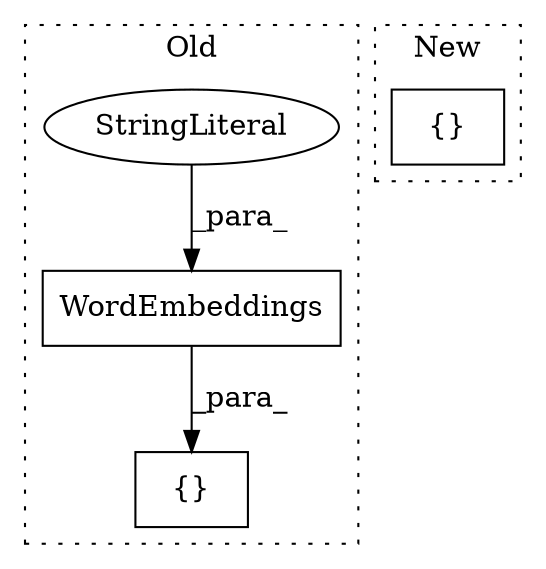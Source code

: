 digraph G {
subgraph cluster0 {
1 [label="WordEmbeddings" a="32" s="1133,1155" l="15,1" shape="box"];
3 [label="{}" a="4" s="1132,1156" l="1,1" shape="box"];
4 [label="StringLiteral" a="45" s="1148" l="7" shape="ellipse"];
label = "Old";
style="dotted";
}
subgraph cluster1 {
2 [label="{}" a="4" s="1143,1168" l="1,1" shape="box"];
label = "New";
style="dotted";
}
1 -> 3 [label="_para_"];
4 -> 1 [label="_para_"];
}